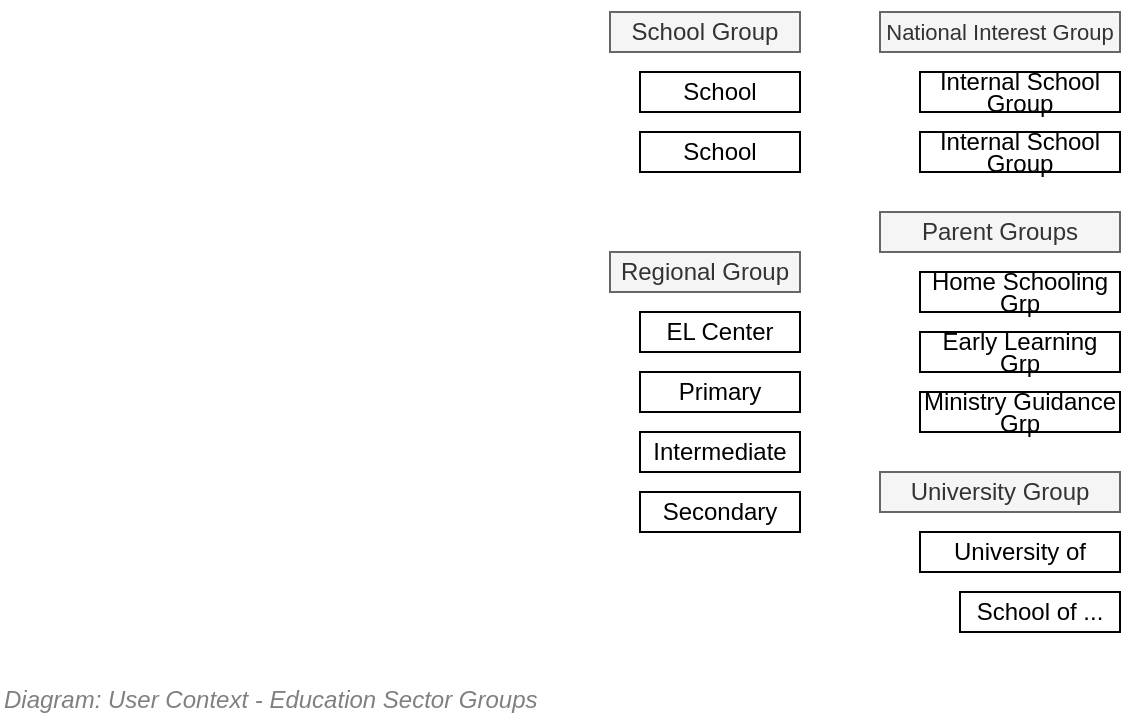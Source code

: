 <mxfile compressed="false" version="20.3.0" type="device">
  <diagram id="OiE_WIeiyFu7MGLe8vVh" name="User Context/User Groups">
    <mxGraphModel dx="782" dy="515" grid="1" gridSize="10" guides="1" tooltips="1" connect="1" arrows="1" fold="1" page="1" pageScale="1" pageWidth="850" pageHeight="1100" math="0" shadow="0">
      <root>
        <mxCell id="1xYJOBjyP96TDNRi-POg-0" />
        <mxCell id="1xYJOBjyP96TDNRi-POg-1" value="Diagram" parent="1xYJOBjyP96TDNRi-POg-0" />
        <mxCell id="1xYJOBjyP96TDNRi-POg-11" value="School Group" style="rounded=0;whiteSpace=wrap;html=1;strokeWidth=1;fillColor=#f5f5f5;fontFamily=Helvetica;fontSize=12;fontColor=#333333;align=center;strokeColor=#666666;" parent="1xYJOBjyP96TDNRi-POg-1" vertex="1">
          <mxGeometry x="425" y="190" width="95" height="20" as="geometry" />
        </mxCell>
        <mxCell id="1xYJOBjyP96TDNRi-POg-12" value="School" style="rounded=0;whiteSpace=wrap;html=1;strokeWidth=1;fillColor=none;fontFamily=Helvetica;fontSize=12;fontColor=#000000;align=center;strokeColor=#000000;" parent="1xYJOBjyP96TDNRi-POg-1" vertex="1">
          <mxGeometry x="440" y="220" width="80" height="20" as="geometry" />
        </mxCell>
        <mxCell id="1xYJOBjyP96TDNRi-POg-13" value="School" style="rounded=0;whiteSpace=wrap;html=1;strokeWidth=1;fillColor=none;fontFamily=Helvetica;fontSize=12;fontColor=#000000;align=center;strokeColor=#000000;" parent="1xYJOBjyP96TDNRi-POg-1" vertex="1">
          <mxGeometry x="440" y="250" width="80" height="20" as="geometry" />
        </mxCell>
        <mxCell id="1xYJOBjyP96TDNRi-POg-14" value="Intermediate" style="rounded=0;whiteSpace=wrap;html=1;strokeWidth=1;fillColor=none;fontFamily=Helvetica;fontSize=12;fontColor=#000000;align=center;strokeColor=#000000;" parent="1xYJOBjyP96TDNRi-POg-1" vertex="1">
          <mxGeometry x="440" y="400" width="80" height="20" as="geometry" />
        </mxCell>
        <mxCell id="1xYJOBjyP96TDNRi-POg-15" value="School of ..." style="rounded=0;whiteSpace=wrap;html=1;strokeWidth=1;fillColor=none;fontFamily=Helvetica;fontSize=12;fontColor=#000000;align=center;strokeColor=#000000;" parent="1xYJOBjyP96TDNRi-POg-1" vertex="1">
          <mxGeometry x="600" y="480" width="80" height="20" as="geometry" />
        </mxCell>
        <mxCell id="1xYJOBjyP96TDNRi-POg-17" value="&lt;p style=&quot;line-height: 90%&quot;&gt;University Group&lt;/p&gt;" style="rounded=0;whiteSpace=wrap;html=1;strokeWidth=1;fillColor=#f5f5f5;fontFamily=Helvetica;fontSize=12;fontColor=#333333;align=center;strokeColor=#666666;" parent="1xYJOBjyP96TDNRi-POg-1" vertex="1">
          <mxGeometry x="560" y="420" width="120" height="20" as="geometry" />
        </mxCell>
        <mxCell id="1xYJOBjyP96TDNRi-POg-18" value="University of" style="rounded=0;whiteSpace=wrap;html=1;strokeWidth=1;fillColor=none;fontFamily=Helvetica;fontSize=12;fontColor=#000000;align=center;strokeColor=#000000;" parent="1xYJOBjyP96TDNRi-POg-1" vertex="1">
          <mxGeometry x="580" y="450" width="100" height="20" as="geometry" />
        </mxCell>
        <mxCell id="1xYJOBjyP96TDNRi-POg-36" value="EL Center" style="rounded=0;whiteSpace=wrap;html=1;strokeWidth=1;fillColor=none;fontFamily=Helvetica;fontSize=12;fontColor=#000000;align=center;strokeColor=#000000;" parent="1xYJOBjyP96TDNRi-POg-1" vertex="1">
          <mxGeometry x="440" y="340" width="80" height="20" as="geometry" />
        </mxCell>
        <mxCell id="1xYJOBjyP96TDNRi-POg-37" value="Primary" style="rounded=0;whiteSpace=wrap;html=1;strokeWidth=1;fillColor=none;fontFamily=Helvetica;fontSize=12;fontColor=#000000;align=center;strokeColor=#000000;" parent="1xYJOBjyP96TDNRi-POg-1" vertex="1">
          <mxGeometry x="440" y="370" width="80" height="20" as="geometry" />
        </mxCell>
        <mxCell id="1xYJOBjyP96TDNRi-POg-38" value="Secondary" style="rounded=0;whiteSpace=wrap;html=1;strokeWidth=1;fillColor=none;fontFamily=Helvetica;fontSize=12;fontColor=#000000;align=center;strokeColor=#000000;" parent="1xYJOBjyP96TDNRi-POg-1" vertex="1">
          <mxGeometry x="440" y="430" width="80" height="20" as="geometry" />
        </mxCell>
        <mxCell id="1xYJOBjyP96TDNRi-POg-39" value="&lt;p style=&quot;line-height: 90%&quot;&gt;Regional Group&lt;/p&gt;" style="rounded=0;whiteSpace=wrap;html=1;strokeWidth=1;fillColor=#f5f5f5;fontFamily=Helvetica;fontSize=12;fontColor=#333333;align=center;strokeColor=#666666;" parent="1xYJOBjyP96TDNRi-POg-1" vertex="1">
          <mxGeometry x="425" y="310" width="95" height="20" as="geometry" />
        </mxCell>
        <mxCell id="1xYJOBjyP96TDNRi-POg-40" value="&lt;p style=&quot;line-height: 90% ; font-size: 11px&quot;&gt;&lt;font style=&quot;font-size: 11px&quot;&gt;National&lt;/font&gt; Interest Group&lt;/p&gt;" style="rounded=0;whiteSpace=wrap;html=1;strokeWidth=1;fillColor=#f5f5f5;fontFamily=Helvetica;fontSize=12;fontColor=#333333;align=center;strokeColor=#666666;" parent="1xYJOBjyP96TDNRi-POg-1" vertex="1">
          <mxGeometry x="560" y="190" width="120" height="20" as="geometry" />
        </mxCell>
        <mxCell id="1xYJOBjyP96TDNRi-POg-42" value="&lt;p style=&quot;line-height: 90%&quot;&gt;Internal School Group&lt;/p&gt;" style="rounded=0;whiteSpace=wrap;html=1;strokeWidth=1;fillColor=none;fontFamily=Helvetica;fontSize=12;fontColor=#000000;align=center;strokeColor=#000000;" parent="1xYJOBjyP96TDNRi-POg-1" vertex="1">
          <mxGeometry x="580" y="220" width="100" height="20" as="geometry" />
        </mxCell>
        <mxCell id="1xYJOBjyP96TDNRi-POg-44" value="&lt;p style=&quot;line-height: 90%&quot;&gt;Internal School Group&lt;/p&gt;" style="rounded=0;whiteSpace=wrap;html=1;strokeWidth=1;fillColor=none;fontFamily=Helvetica;fontSize=12;fontColor=#000000;align=center;strokeColor=#000000;" parent="1xYJOBjyP96TDNRi-POg-1" vertex="1">
          <mxGeometry x="580" y="250" width="100" height="20" as="geometry" />
        </mxCell>
        <mxCell id="1xYJOBjyP96TDNRi-POg-50" value="&lt;p style=&quot;line-height: 90%&quot;&gt;Parent Groups&lt;/p&gt;" style="rounded=0;whiteSpace=wrap;html=1;strokeWidth=1;fillColor=#f5f5f5;fontFamily=Helvetica;fontSize=12;fontColor=#333333;align=center;strokeColor=#666666;" parent="1xYJOBjyP96TDNRi-POg-1" vertex="1">
          <mxGeometry x="560" y="290" width="120" height="20" as="geometry" />
        </mxCell>
        <mxCell id="1xYJOBjyP96TDNRi-POg-52" value="&lt;p style=&quot;line-height: 90%&quot;&gt;Home Schooling Grp&lt;/p&gt;" style="rounded=0;whiteSpace=wrap;html=1;strokeWidth=1;fillColor=none;fontFamily=Helvetica;fontSize=12;fontColor=#000000;align=center;strokeColor=#000000;" parent="1xYJOBjyP96TDNRi-POg-1" vertex="1">
          <mxGeometry x="580" y="320" width="100" height="20" as="geometry" />
        </mxCell>
        <mxCell id="1xYJOBjyP96TDNRi-POg-53" value="&lt;p style=&quot;line-height: 90%&quot;&gt;Early Learning Grp&lt;/p&gt;" style="rounded=0;whiteSpace=wrap;html=1;strokeWidth=1;fillColor=none;fontFamily=Helvetica;fontSize=12;fontColor=#000000;align=center;strokeColor=#000000;" parent="1xYJOBjyP96TDNRi-POg-1" vertex="1">
          <mxGeometry x="580" y="350" width="100" height="20" as="geometry" />
        </mxCell>
        <mxCell id="1xYJOBjyP96TDNRi-POg-54" value="&lt;p style=&quot;line-height: 90%&quot;&gt;Ministry Guidance Grp&lt;/p&gt;" style="rounded=0;whiteSpace=wrap;html=1;strokeWidth=1;fillColor=none;fontFamily=Helvetica;fontSize=12;fontColor=#000000;align=center;strokeColor=#000000;" parent="1xYJOBjyP96TDNRi-POg-1" vertex="1">
          <mxGeometry x="580" y="380" width="100" height="20" as="geometry" />
        </mxCell>
        <mxCell id="aKtWH_4gdfOqpud3Ktek-2" value="Title/Diagram" parent="1xYJOBjyP96TDNRi-POg-0" />
        <mxCell id="1xYJOBjyP96TDNRi-POg-3" value="&lt;font style=&quot;font-size: 12px&quot;&gt;&lt;span style=&quot;font-size: 12px&quot;&gt;Diagram:&amp;nbsp;&lt;/span&gt;User Context - Education Sector Groups&lt;/font&gt;" style="text;strokeColor=none;fillColor=none;html=1;fontSize=24;fontStyle=2;verticalAlign=middle;align=left;shadow=0;glass=0;comic=0;opacity=30;fontColor=#808080;" parent="aKtWH_4gdfOqpud3Ktek-2" vertex="1">
          <mxGeometry x="120" y="520" width="560" height="20" as="geometry" />
        </mxCell>
      </root>
    </mxGraphModel>
  </diagram>
</mxfile>
